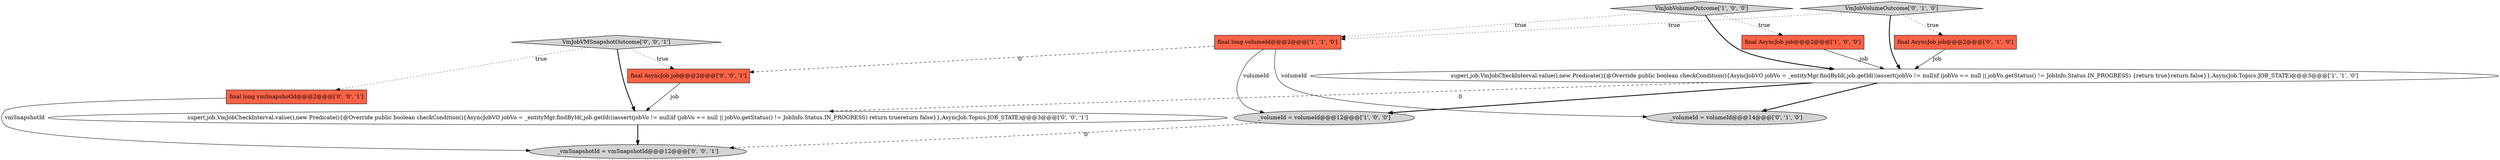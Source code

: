 digraph {
11 [style = filled, label = "VmJobVMSnapshotOutcome['0', '0', '1']", fillcolor = lightgray, shape = diamond image = "AAA0AAABBB3BBB"];
0 [style = filled, label = "VmJobVolumeOutcome['1', '0', '0']", fillcolor = lightgray, shape = diamond image = "AAA0AAABBB1BBB"];
3 [style = filled, label = "super(,job,VmJobCheckInterval.value(),new Predicate(){@Override public boolean checkCondition(){AsyncJobVO jobVo = _entityMgr.findById(,job.getId())assert(jobVo != null)if (jobVo == null || jobVo.getStatus() != JobInfo.Status.IN_PROGRESS) {return true}return false}},AsyncJob.Topics.JOB_STATE)@@@3@@@['1', '1', '0']", fillcolor = white, shape = ellipse image = "AAA0AAABBB1BBB"];
2 [style = filled, label = "_volumeId = volumeId@@@12@@@['1', '0', '0']", fillcolor = lightgray, shape = ellipse image = "AAA0AAABBB1BBB"];
6 [style = filled, label = "VmJobVolumeOutcome['0', '1', '0']", fillcolor = lightgray, shape = diamond image = "AAA0AAABBB2BBB"];
8 [style = filled, label = "_vmSnapshotId = vmSnapshotId@@@12@@@['0', '0', '1']", fillcolor = lightgray, shape = ellipse image = "AAA0AAABBB3BBB"];
5 [style = filled, label = "final AsyncJob job@@@2@@@['0', '1', '0']", fillcolor = tomato, shape = box image = "AAA0AAABBB2BBB"];
9 [style = filled, label = "super(,job,VmJobCheckInterval.value(),new Predicate(){@Override public boolean checkCondition(){AsyncJobVO jobVo = _entityMgr.findById(,job.getId())assert(jobVo != null)if (jobVo == null || jobVo.getStatus() != JobInfo.Status.IN_PROGRESS) return truereturn false}},AsyncJob.Topics.JOB_STATE)@@@3@@@['0', '0', '1']", fillcolor = white, shape = ellipse image = "AAA0AAABBB3BBB"];
1 [style = filled, label = "final AsyncJob job@@@2@@@['1', '0', '0']", fillcolor = tomato, shape = box image = "AAA0AAABBB1BBB"];
7 [style = filled, label = "_volumeId = volumeId@@@14@@@['0', '1', '0']", fillcolor = lightgray, shape = ellipse image = "AAA0AAABBB2BBB"];
4 [style = filled, label = "final long volumeId@@@2@@@['1', '1', '0']", fillcolor = tomato, shape = box image = "AAA0AAABBB1BBB"];
12 [style = filled, label = "final AsyncJob job@@@2@@@['0', '0', '1']", fillcolor = tomato, shape = box image = "AAA0AAABBB3BBB"];
10 [style = filled, label = "final long vmSnapshotId@@@2@@@['0', '0', '1']", fillcolor = tomato, shape = box image = "AAA0AAABBB3BBB"];
0->1 [style = dotted, label="true"];
4->2 [style = solid, label="volumeId"];
4->12 [style = dashed, label="0"];
11->10 [style = dotted, label="true"];
11->12 [style = dotted, label="true"];
3->2 [style = bold, label=""];
2->8 [style = dashed, label="0"];
11->9 [style = bold, label=""];
0->3 [style = bold, label=""];
3->7 [style = bold, label=""];
1->3 [style = solid, label="job"];
4->7 [style = solid, label="volumeId"];
10->8 [style = solid, label="vmSnapshotId"];
6->5 [style = dotted, label="true"];
6->4 [style = dotted, label="true"];
12->9 [style = solid, label="job"];
6->3 [style = bold, label=""];
5->3 [style = solid, label="job"];
0->4 [style = dotted, label="true"];
9->8 [style = bold, label=""];
3->9 [style = dashed, label="0"];
}
